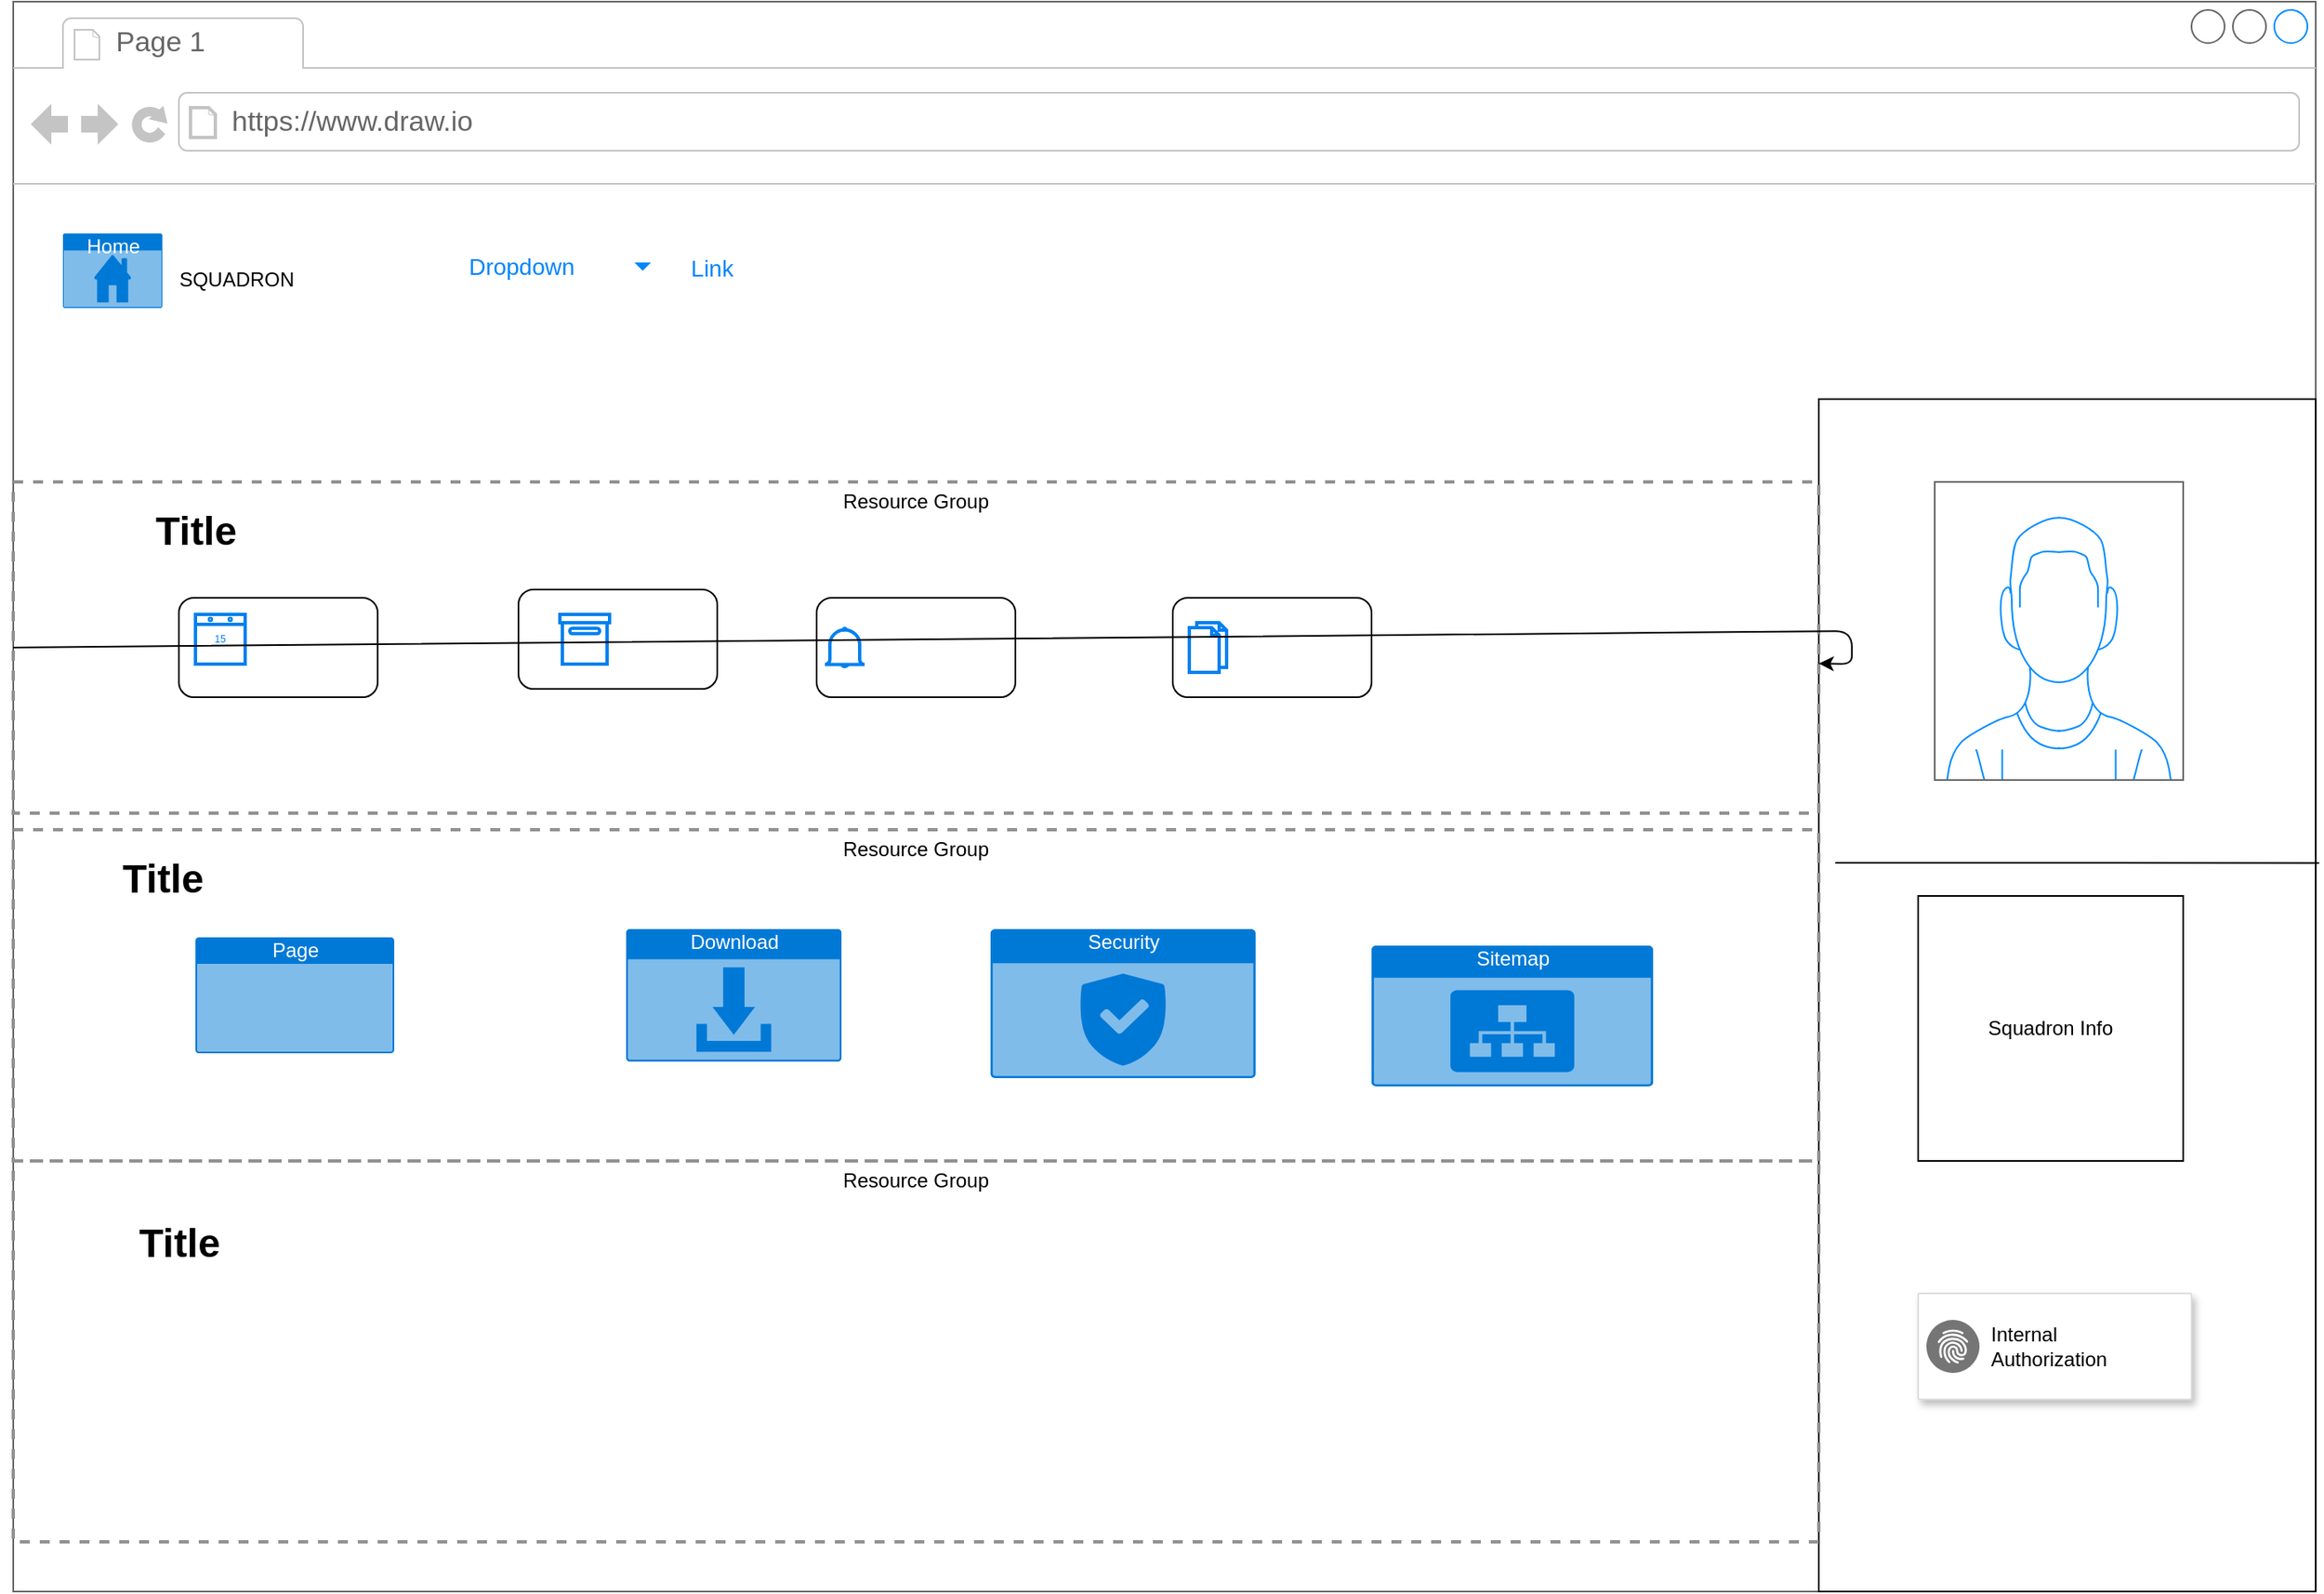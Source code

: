 <mxfile>
    <diagram id="xTdQMUEd4ajnxQN43GmU" name="Page-1">
        <mxGraphModel dx="2333" dy="1225" grid="1" gridSize="10" guides="1" tooltips="1" connect="1" arrows="1" fold="1" page="1" pageScale="1" pageWidth="850" pageHeight="1100" math="0" shadow="0">
            <root>
                <mxCell id="0"/>
                <mxCell id="1" parent="0"/>
                <mxCell id="2" value="" style="rounded=0;whiteSpace=wrap;html=1;" vertex="1" parent="1">
                    <mxGeometry x="40" y="80" width="800" height="520" as="geometry"/>
                </mxCell>
                <mxCell id="3" value="" style="strokeWidth=1;shadow=0;dashed=0;align=center;html=1;shape=mxgraph.mockup.containers.browserWindow;rSize=0;strokeColor=#666666;strokeColor2=#008cff;strokeColor3=#c4c4c4;mainText=,;recursiveResize=0;" vertex="1" parent="1">
                    <mxGeometry width="1390" height="960" as="geometry"/>
                </mxCell>
                <mxCell id="4" value="Page 1" style="strokeWidth=1;shadow=0;dashed=0;align=center;html=1;shape=mxgraph.mockup.containers.anchor;fontSize=17;fontColor=#666666;align=left;" vertex="1" parent="3">
                    <mxGeometry x="60" y="12" width="110" height="26" as="geometry"/>
                </mxCell>
                <mxCell id="5" value="https://www.draw.io" style="strokeWidth=1;shadow=0;dashed=0;align=center;html=1;shape=mxgraph.mockup.containers.anchor;rSize=0;fontSize=17;fontColor=#666666;align=left;" vertex="1" parent="3">
                    <mxGeometry x="130" y="60" width="250" height="26" as="geometry"/>
                </mxCell>
                <mxCell id="20" value="Dropdown" style="strokeColor=none;fillColor=none;rSize=5;perimeter=none;whiteSpace=wrap;resizeWidth=1;align=center;spacing=20;fontSize=14;fontColor=#0085FC;spacingRight=10;" vertex="1" parent="3">
                    <mxGeometry x="232" y="140" width="160" height="40" as="geometry"/>
                </mxCell>
                <mxCell id="21" value="" style="shape=triangle;direction=south;fillColor=#0085FC;strokeColor=none;perimeter=none;sketch=0;" vertex="1" parent="20">
                    <mxGeometry x="1" y="0.5" width="10" height="5" relative="1" as="geometry">
                        <mxPoint x="-17" y="-2.5" as="offset"/>
                    </mxGeometry>
                </mxCell>
                <mxCell id="22" value="Link" style="fillColor=none;strokeColor=none;fontSize=14;fontColor=#0085FC;" vertex="1" parent="3">
                    <mxGeometry x="307" y="140" width="230" height="40" as="geometry"/>
                </mxCell>
                <mxCell id="34" value="Home" style="html=1;strokeColor=none;fillColor=#0079D6;labelPosition=center;verticalLabelPosition=middle;verticalAlign=top;align=center;fontSize=12;outlineConnect=0;spacingTop=-6;fontColor=#FFFFFF;sketch=0;shape=mxgraph.sitemap.home;" vertex="1" parent="3">
                    <mxGeometry x="30" y="140" width="60" height="45" as="geometry"/>
                </mxCell>
                <mxCell id="35" value="SQUADRON" style="text;html=1;strokeColor=none;fillColor=none;align=center;verticalAlign=middle;whiteSpace=wrap;rounded=0;" vertex="1" parent="3">
                    <mxGeometry x="100" y="145" width="70" height="45" as="geometry"/>
                </mxCell>
                <mxCell id="36" value="" style="rounded=0;whiteSpace=wrap;html=1;rotation=-90;" vertex="1" parent="3">
                    <mxGeometry x="880" y="450" width="720" height="300" as="geometry"/>
                </mxCell>
                <mxCell id="37" value="" style="verticalLabelPosition=bottom;shadow=0;dashed=0;align=center;html=1;verticalAlign=top;strokeWidth=1;shape=mxgraph.mockup.containers.userMale;strokeColor=#666666;strokeColor2=#008cff;" vertex="1" parent="3">
                    <mxGeometry x="1160" y="290" width="150" height="180" as="geometry"/>
                </mxCell>
                <mxCell id="40" value="Squadron Info" style="whiteSpace=wrap;html=1;aspect=fixed;" vertex="1" parent="3">
                    <mxGeometry x="1150" y="540" width="160" height="160" as="geometry"/>
                </mxCell>
                <mxCell id="41" value="" style="strokeColor=#dddddd;shadow=1;strokeWidth=1;rounded=1;absoluteArcSize=1;arcSize=2;" vertex="1" parent="3">
                    <mxGeometry x="1150" y="780" width="165" height="64" as="geometry"/>
                </mxCell>
                <mxCell id="42" value="Internal&lt;br&gt;Authorization" style="sketch=0;dashed=0;connectable=0;html=1;fillColor=#757575;strokeColor=none;shape=mxgraph.gcp2.internal_payment_authorization;part=1;labelPosition=right;verticalLabelPosition=middle;align=left;verticalAlign=middle;spacingLeft=5;fontSize=12;" vertex="1" parent="41">
                    <mxGeometry y="0.5" width="32" height="32" relative="1" as="geometry">
                        <mxPoint x="5" y="-16" as="offset"/>
                    </mxGeometry>
                </mxCell>
                <mxCell id="45" value="Resource Group" style="fontStyle=0;verticalAlign=top;align=center;spacingTop=-2;fillColor=none;rounded=0;whiteSpace=wrap;html=1;strokeColor=#919191;strokeWidth=2;dashed=1;container=1;collapsible=0;expand=0;recursiveResize=0;" vertex="1" parent="3">
                    <mxGeometry y="500" width="1090" height="200" as="geometry"/>
                </mxCell>
                <mxCell id="51" value="Page" style="html=1;strokeColor=none;fillColor=#0079D6;labelPosition=center;verticalLabelPosition=middle;verticalAlign=top;align=center;fontSize=12;outlineConnect=0;spacingTop=-6;fontColor=#FFFFFF;sketch=0;shape=mxgraph.sitemap.page;" vertex="1" parent="45">
                    <mxGeometry x="110" y="65" width="120" height="70" as="geometry"/>
                </mxCell>
                <mxCell id="52" value="Download" style="html=1;strokeColor=none;fillColor=#0079D6;labelPosition=center;verticalLabelPosition=middle;verticalAlign=top;align=center;fontSize=12;outlineConnect=0;spacingTop=-6;fontColor=#FFFFFF;sketch=0;shape=mxgraph.sitemap.download;" vertex="1" parent="45">
                    <mxGeometry x="370" y="60" width="130" height="80" as="geometry"/>
                </mxCell>
                <mxCell id="53" value="Security" style="html=1;strokeColor=none;fillColor=#0079D6;labelPosition=center;verticalLabelPosition=middle;verticalAlign=top;align=center;fontSize=12;outlineConnect=0;spacingTop=-6;fontColor=#FFFFFF;sketch=0;shape=mxgraph.sitemap.security;" vertex="1" parent="45">
                    <mxGeometry x="590" y="60" width="160" height="90" as="geometry"/>
                </mxCell>
                <mxCell id="54" value="Sitemap" style="html=1;strokeColor=none;fillColor=#0079D6;labelPosition=center;verticalLabelPosition=middle;verticalAlign=top;align=center;fontSize=12;outlineConnect=0;spacingTop=-6;fontColor=#FFFFFF;sketch=0;shape=mxgraph.sitemap.sitemap;" vertex="1" parent="45">
                    <mxGeometry x="820" y="70" width="170" height="85" as="geometry"/>
                </mxCell>
                <mxCell id="60" value="Title" style="text;strokeColor=none;fillColor=none;html=1;fontSize=24;fontStyle=1;verticalAlign=middle;align=center;" vertex="1" parent="45">
                    <mxGeometry x="40" y="10" width="100" height="40" as="geometry"/>
                </mxCell>
                <mxCell id="46" value="Resource Group" style="fontStyle=0;verticalAlign=top;align=center;spacingTop=-2;fillColor=none;rounded=0;whiteSpace=wrap;html=1;strokeColor=#919191;strokeWidth=2;dashed=1;container=1;collapsible=0;expand=0;recursiveResize=0;" vertex="1" parent="3">
                    <mxGeometry y="700" width="1090" height="230" as="geometry"/>
                </mxCell>
                <mxCell id="61" value="Title" style="text;strokeColor=none;fillColor=none;html=1;fontSize=24;fontStyle=1;verticalAlign=middle;align=center;" vertex="1" parent="46">
                    <mxGeometry x="50" y="30" width="100" height="40" as="geometry"/>
                </mxCell>
                <mxCell id="44" value="Resource Group" style="fontStyle=0;verticalAlign=top;align=center;spacingTop=-2;fillColor=none;rounded=0;whiteSpace=wrap;html=1;strokeColor=#919191;strokeWidth=2;dashed=1;container=1;collapsible=0;expand=0;recursiveResize=0;" vertex="1" parent="3">
                    <mxGeometry y="290" width="1090" height="200" as="geometry"/>
                </mxCell>
                <mxCell id="57" value="" style="rounded=1;whiteSpace=wrap;html=1;" vertex="1" parent="44">
                    <mxGeometry x="485" y="70" width="120" height="60" as="geometry"/>
                </mxCell>
                <mxCell id="56" value="" style="rounded=1;whiteSpace=wrap;html=1;" vertex="1" parent="44">
                    <mxGeometry x="305" y="65" width="120" height="60" as="geometry"/>
                </mxCell>
                <mxCell id="58" value="" style="rounded=1;whiteSpace=wrap;html=1;" vertex="1" parent="44">
                    <mxGeometry x="700" y="70" width="120" height="60" as="geometry"/>
                </mxCell>
                <mxCell id="55" value="" style="rounded=1;whiteSpace=wrap;html=1;" vertex="1" parent="44">
                    <mxGeometry x="100" y="70" width="120" height="60" as="geometry"/>
                </mxCell>
                <mxCell id="47" value="" style="html=1;verticalLabelPosition=bottom;align=center;labelBackgroundColor=#ffffff;verticalAlign=top;strokeWidth=2;strokeColor=#0080F0;shadow=0;dashed=0;shape=mxgraph.ios7.icons.calendar;" vertex="1" parent="44">
                    <mxGeometry x="110" y="80" width="30" height="30" as="geometry"/>
                </mxCell>
                <mxCell id="48" value="" style="html=1;verticalLabelPosition=bottom;align=center;labelBackgroundColor=#ffffff;verticalAlign=top;strokeWidth=2;strokeColor=#0080F0;shadow=0;dashed=0;shape=mxgraph.ios7.icons.box;" vertex="1" parent="44">
                    <mxGeometry x="330" y="80" width="30" height="30" as="geometry"/>
                </mxCell>
                <mxCell id="49" value="" style="html=1;verticalLabelPosition=bottom;align=center;labelBackgroundColor=#ffffff;verticalAlign=top;strokeWidth=2;strokeColor=#0080F0;shadow=0;dashed=0;shape=mxgraph.ios7.icons.bell;" vertex="1" parent="44">
                    <mxGeometry x="490" y="88.45" width="24" height="23.1" as="geometry"/>
                </mxCell>
                <mxCell id="50" value="" style="html=1;verticalLabelPosition=bottom;align=center;labelBackgroundColor=#ffffff;verticalAlign=top;strokeWidth=2;strokeColor=#0080F0;shadow=0;dashed=0;shape=mxgraph.ios7.icons.documents;" vertex="1" parent="44">
                    <mxGeometry x="710" y="85" width="22.5" height="30" as="geometry"/>
                </mxCell>
                <mxCell id="59" value="Title" style="text;strokeColor=none;fillColor=none;html=1;fontSize=24;fontStyle=1;verticalAlign=middle;align=center;" vertex="1" parent="44">
                    <mxGeometry x="60" y="10" width="100" height="40" as="geometry"/>
                </mxCell>
                <mxCell id="62" style="edgeStyle=none;html=1;exitX=0;exitY=0.5;exitDx=0;exitDy=0;" edge="1" parent="3" source="44" target="44">
                    <mxGeometry relative="1" as="geometry"/>
                </mxCell>
                <mxCell id="39" value="" style="endArrow=none;html=1;exitX=0.611;exitY=1.007;exitDx=0;exitDy=0;exitPerimeter=0;" edge="1" parent="1" source="36">
                    <mxGeometry width="50" height="50" relative="1" as="geometry">
                        <mxPoint x="710" y="560" as="sourcePoint"/>
                        <mxPoint x="1100" y="520" as="targetPoint"/>
                    </mxGeometry>
                </mxCell>
            </root>
        </mxGraphModel>
    </diagram>
</mxfile>